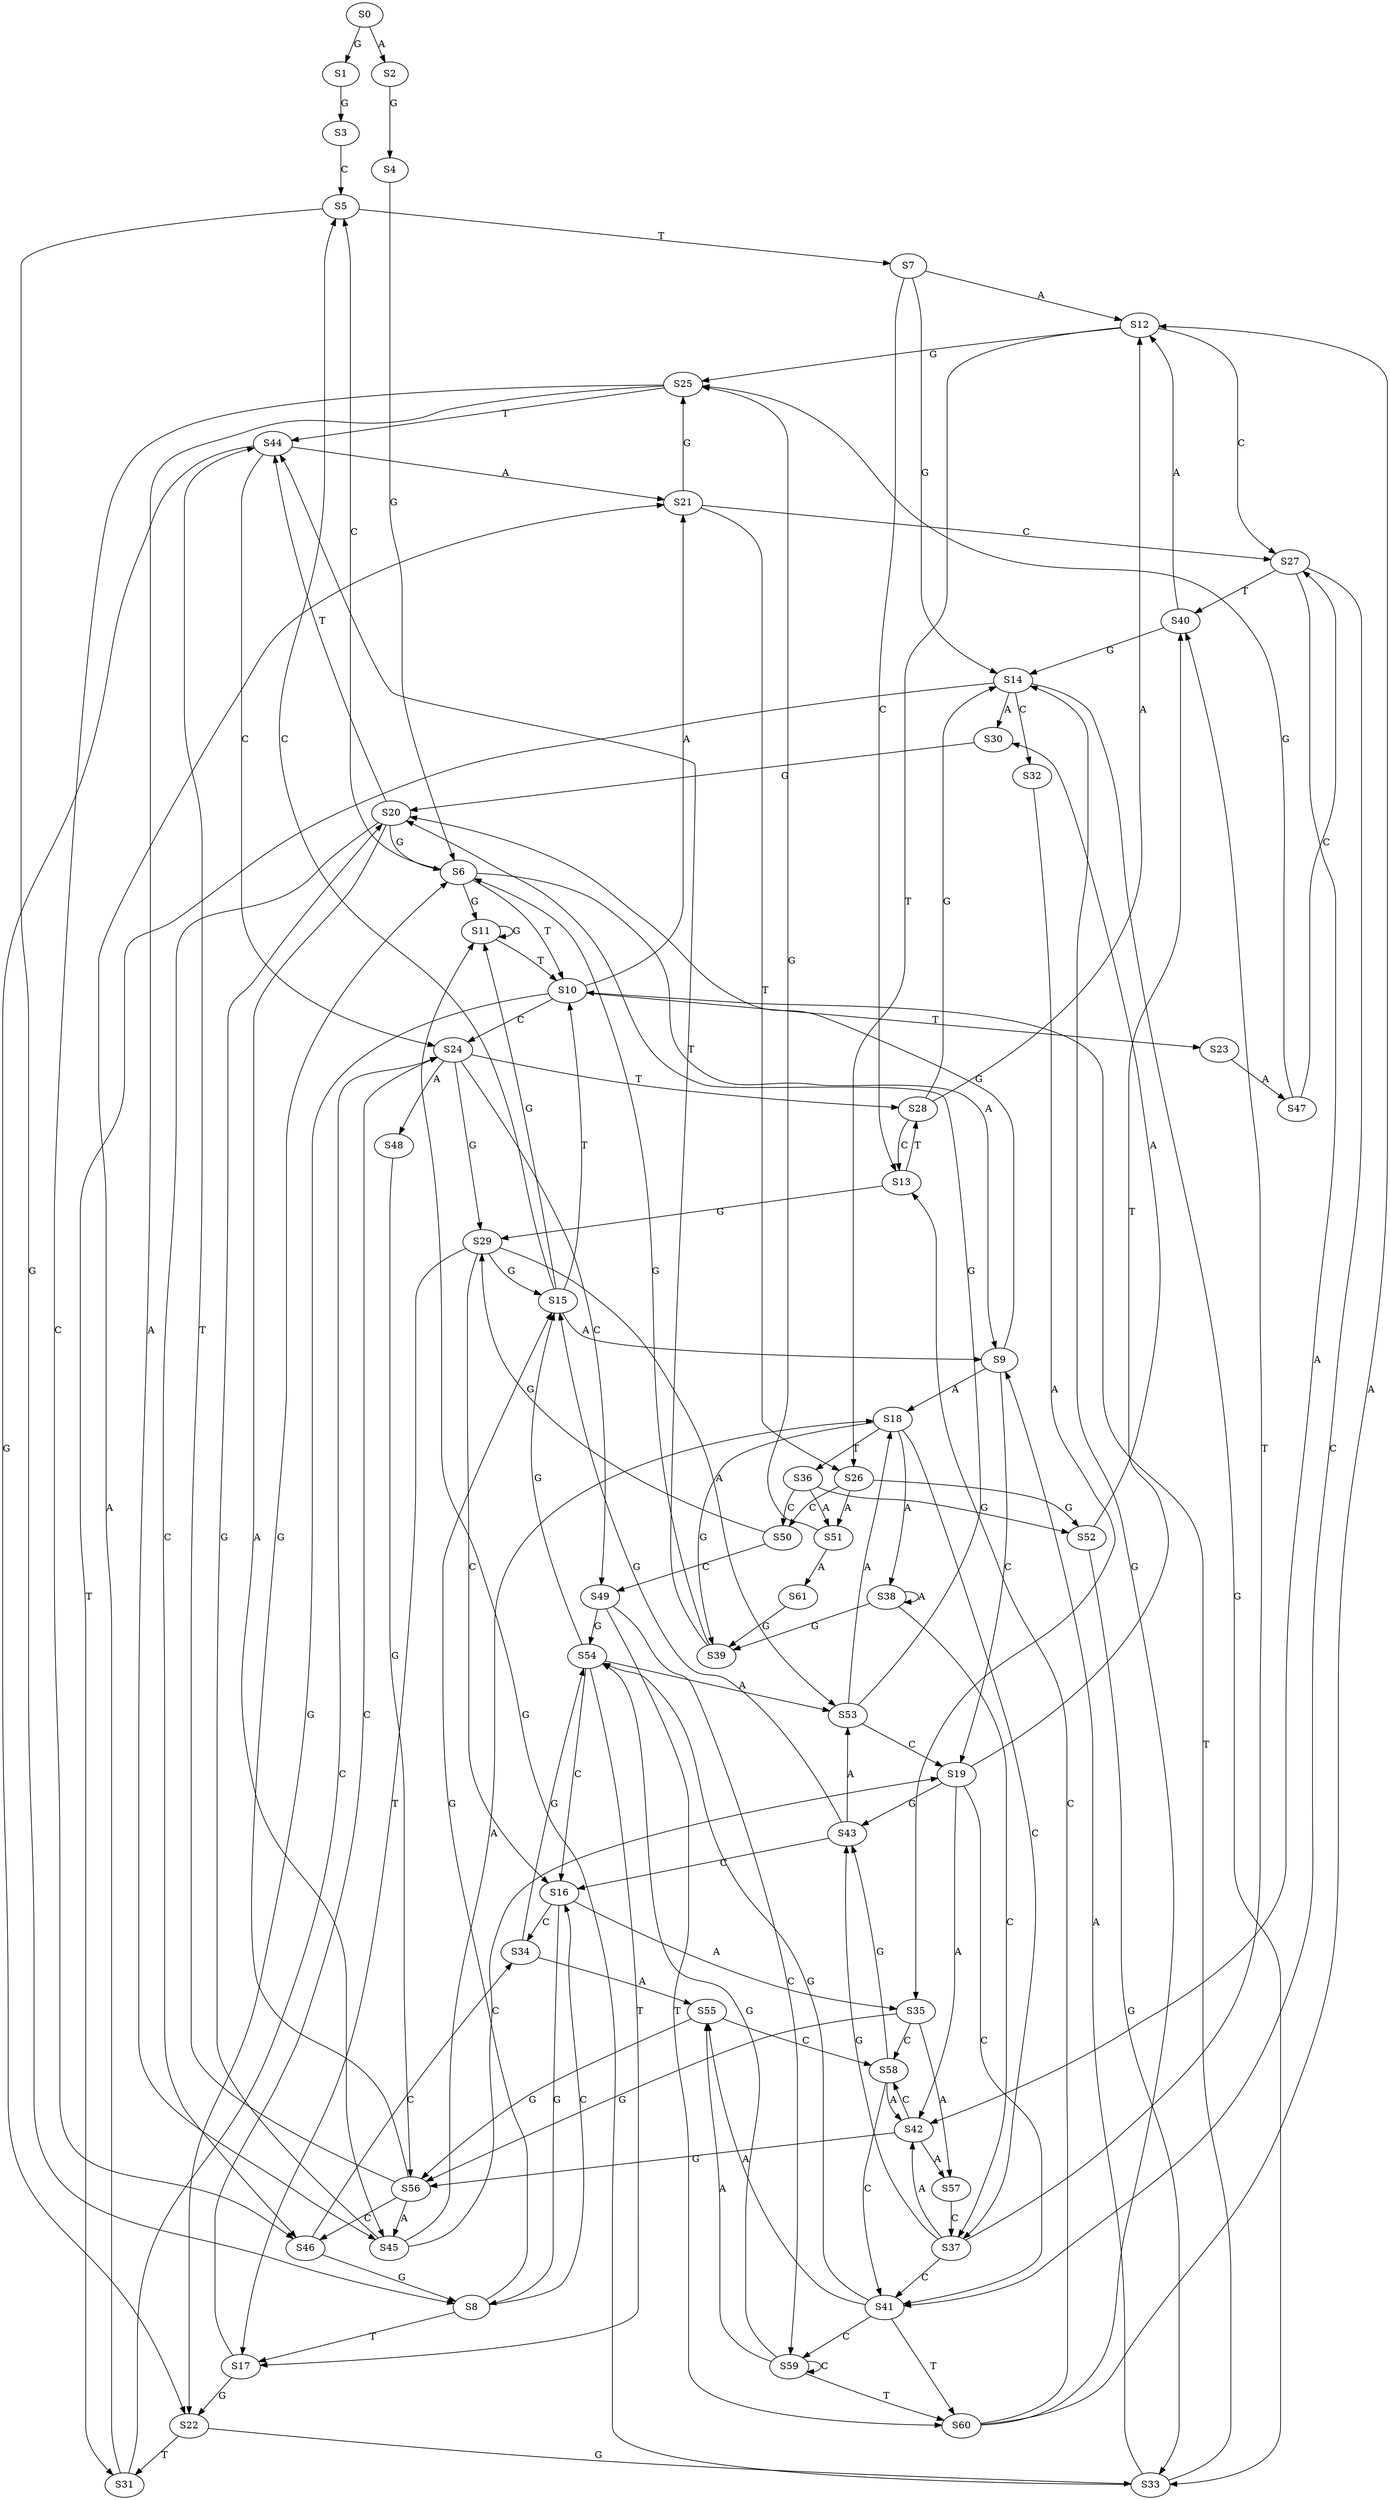 strict digraph  {
	S0 -> S1 [ label = G ];
	S0 -> S2 [ label = A ];
	S1 -> S3 [ label = G ];
	S2 -> S4 [ label = G ];
	S3 -> S5 [ label = C ];
	S4 -> S6 [ label = G ];
	S5 -> S7 [ label = T ];
	S5 -> S8 [ label = G ];
	S6 -> S9 [ label = A ];
	S6 -> S10 [ label = T ];
	S6 -> S5 [ label = C ];
	S6 -> S11 [ label = G ];
	S7 -> S12 [ label = A ];
	S7 -> S13 [ label = C ];
	S7 -> S14 [ label = G ];
	S8 -> S15 [ label = G ];
	S8 -> S16 [ label = C ];
	S8 -> S17 [ label = T ];
	S9 -> S18 [ label = A ];
	S9 -> S19 [ label = C ];
	S9 -> S20 [ label = G ];
	S10 -> S21 [ label = A ];
	S10 -> S22 [ label = G ];
	S10 -> S23 [ label = T ];
	S10 -> S24 [ label = C ];
	S11 -> S10 [ label = T ];
	S11 -> S11 [ label = G ];
	S12 -> S25 [ label = G ];
	S12 -> S26 [ label = T ];
	S12 -> S27 [ label = C ];
	S13 -> S28 [ label = T ];
	S13 -> S29 [ label = G ];
	S14 -> S30 [ label = A ];
	S14 -> S31 [ label = T ];
	S14 -> S32 [ label = C ];
	S14 -> S33 [ label = G ];
	S15 -> S9 [ label = A ];
	S15 -> S11 [ label = G ];
	S15 -> S5 [ label = C ];
	S15 -> S10 [ label = T ];
	S16 -> S8 [ label = G ];
	S16 -> S34 [ label = C ];
	S16 -> S35 [ label = A ];
	S17 -> S24 [ label = C ];
	S17 -> S22 [ label = G ];
	S18 -> S36 [ label = T ];
	S18 -> S37 [ label = C ];
	S18 -> S38 [ label = A ];
	S18 -> S39 [ label = G ];
	S19 -> S40 [ label = T ];
	S19 -> S41 [ label = C ];
	S19 -> S42 [ label = A ];
	S19 -> S43 [ label = G ];
	S20 -> S44 [ label = T ];
	S20 -> S45 [ label = A ];
	S20 -> S6 [ label = G ];
	S20 -> S46 [ label = C ];
	S21 -> S26 [ label = T ];
	S21 -> S25 [ label = G ];
	S21 -> S27 [ label = C ];
	S22 -> S31 [ label = T ];
	S22 -> S33 [ label = G ];
	S23 -> S47 [ label = A ];
	S24 -> S28 [ label = T ];
	S24 -> S29 [ label = G ];
	S24 -> S48 [ label = A ];
	S24 -> S49 [ label = C ];
	S25 -> S44 [ label = T ];
	S25 -> S45 [ label = A ];
	S25 -> S46 [ label = C ];
	S26 -> S50 [ label = C ];
	S26 -> S51 [ label = A ];
	S26 -> S52 [ label = G ];
	S27 -> S41 [ label = C ];
	S27 -> S40 [ label = T ];
	S27 -> S42 [ label = A ];
	S28 -> S14 [ label = G ];
	S28 -> S13 [ label = C ];
	S28 -> S12 [ label = A ];
	S29 -> S15 [ label = G ];
	S29 -> S17 [ label = T ];
	S29 -> S16 [ label = C ];
	S29 -> S53 [ label = A ];
	S30 -> S20 [ label = G ];
	S31 -> S24 [ label = C ];
	S31 -> S21 [ label = A ];
	S32 -> S35 [ label = A ];
	S33 -> S10 [ label = T ];
	S33 -> S11 [ label = G ];
	S33 -> S9 [ label = A ];
	S34 -> S54 [ label = G ];
	S34 -> S55 [ label = A ];
	S35 -> S56 [ label = G ];
	S35 -> S57 [ label = A ];
	S35 -> S58 [ label = C ];
	S36 -> S51 [ label = A ];
	S36 -> S50 [ label = C ];
	S36 -> S52 [ label = G ];
	S37 -> S42 [ label = A ];
	S37 -> S41 [ label = C ];
	S37 -> S43 [ label = G ];
	S37 -> S40 [ label = T ];
	S38 -> S39 [ label = G ];
	S38 -> S37 [ label = C ];
	S38 -> S38 [ label = A ];
	S39 -> S44 [ label = T ];
	S39 -> S6 [ label = G ];
	S40 -> S12 [ label = A ];
	S40 -> S14 [ label = G ];
	S41 -> S59 [ label = C ];
	S41 -> S55 [ label = A ];
	S41 -> S60 [ label = T ];
	S41 -> S54 [ label = G ];
	S42 -> S56 [ label = G ];
	S42 -> S58 [ label = C ];
	S42 -> S57 [ label = A ];
	S43 -> S53 [ label = A ];
	S43 -> S15 [ label = G ];
	S43 -> S16 [ label = C ];
	S44 -> S21 [ label = A ];
	S44 -> S24 [ label = C ];
	S44 -> S22 [ label = G ];
	S45 -> S18 [ label = A ];
	S45 -> S20 [ label = G ];
	S45 -> S19 [ label = C ];
	S46 -> S34 [ label = C ];
	S46 -> S8 [ label = G ];
	S47 -> S27 [ label = C ];
	S47 -> S25 [ label = G ];
	S48 -> S56 [ label = G ];
	S49 -> S59 [ label = C ];
	S49 -> S60 [ label = T ];
	S49 -> S54 [ label = G ];
	S50 -> S49 [ label = C ];
	S50 -> S29 [ label = G ];
	S51 -> S25 [ label = G ];
	S51 -> S61 [ label = A ];
	S52 -> S33 [ label = G ];
	S52 -> S30 [ label = A ];
	S53 -> S18 [ label = A ];
	S53 -> S19 [ label = C ];
	S53 -> S20 [ label = G ];
	S54 -> S53 [ label = A ];
	S54 -> S17 [ label = T ];
	S54 -> S15 [ label = G ];
	S54 -> S16 [ label = C ];
	S55 -> S56 [ label = G ];
	S55 -> S58 [ label = C ];
	S56 -> S6 [ label = G ];
	S56 -> S44 [ label = T ];
	S56 -> S45 [ label = A ];
	S56 -> S46 [ label = C ];
	S57 -> S37 [ label = C ];
	S58 -> S41 [ label = C ];
	S58 -> S42 [ label = A ];
	S58 -> S43 [ label = G ];
	S59 -> S54 [ label = G ];
	S59 -> S59 [ label = C ];
	S59 -> S60 [ label = T ];
	S59 -> S55 [ label = A ];
	S60 -> S12 [ label = A ];
	S60 -> S14 [ label = G ];
	S60 -> S13 [ label = C ];
	S61 -> S39 [ label = G ];
}
